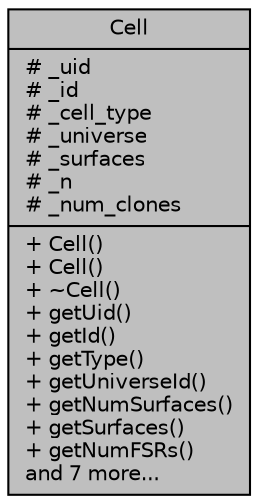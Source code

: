 digraph "Cell"
{
  edge [fontname="Helvetica",fontsize="10",labelfontname="Helvetica",labelfontsize="10"];
  node [fontname="Helvetica",fontsize="10",shape=record];
  Node1 [label="{Cell\n|# _uid\l# _id\l# _cell_type\l# _universe\l# _surfaces\l# _n\l# _num_clones\l|+ Cell()\l+ Cell()\l+ ~Cell()\l+ getUid()\l+ getId()\l+ getType()\l+ getUniverseId()\l+ getNumSurfaces()\l+ getSurfaces()\l+ getNumFSRs()\land 7 more...\l}",height=0.2,width=0.4,color="black", fillcolor="grey75", style="filled" fontcolor="black"];
}
